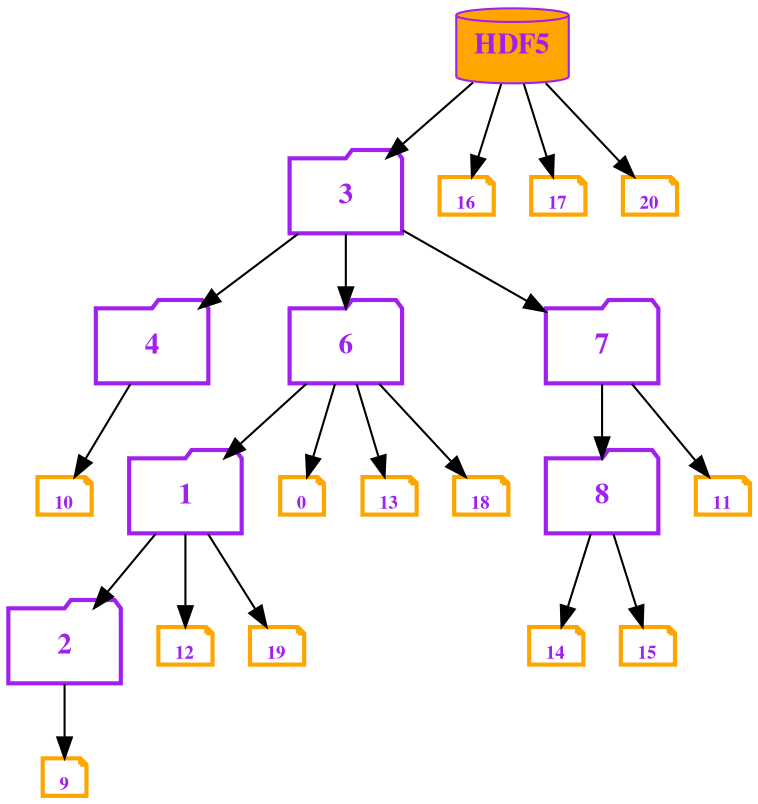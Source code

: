 digraph prufer {
	node [shape=note color=orange fontcolor=purple fontname="times bold" fillcolor=violet width=0.01 height=0.1 fontsize=9.0 labelloc=b style=bold];
	1 [shape=folder color=purple weight=2.0 width=0.75 height=0.5 fontsize=14.0 labelloc=c]
	2 [shape=folder color=purple weight=2.0 width=0.75 height=0.5 fontsize=14.0 labelloc=c]
	3 [shape=folder color=purple weight=2.0 width=0.75 height=0.5 fontsize=14.0 labelloc=c]
	4 [shape=folder color=purple weight=2.0 width=0.75 height=0.5 fontsize=14.0 labelloc=c]
	5 [shape=cylinder color=purple fillcolor=orange style=filled label=HDF5 weight=2.0 width=0.75 height=0.5 fontsize=14.0 labelloc=c]
	6 [shape=folder color=purple weight=2.0 width=0.75 height=0.5 fontsize=14.0 labelloc=c]
	7 [shape=folder color=purple weight=2.0 width=0.75 height=0.5 fontsize=14.0 labelloc=c]
	8 [shape=folder color=purple weight=2.0 width=0.75 height=0.5 fontsize=14.0 labelloc=c]


6 -> 0;
2 -> 9;
1 -> 2;
4 -> 10;
3 -> 4;
7 -> 11;
1 -> 12;
6 -> 13;
8 -> 14;
8 -> 15;
7 -> 8;
3 -> 7;
5 -> 16;
5 -> 17;
6 -> 18;
1 -> 19;
6 -> 1;
3 -> 6;
5 -> 3;
5 -> 20;
}
